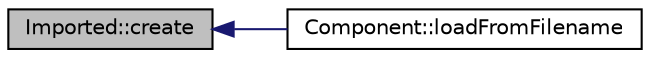 digraph "Imported::create"
{
  edge [fontname="Helvetica",fontsize="10",labelfontname="Helvetica",labelfontsize="10"];
  node [fontname="Helvetica",fontsize="10",shape=record];
  rankdir="LR";
  Node11 [label="Imported::create",height=0.2,width=0.4,color="black", fillcolor="grey75", style="filled", fontcolor="black"];
  Node11 -> Node12 [dir="back",color="midnightblue",fontsize="10",style="solid",fontname="Helvetica"];
  Node12 [label="Component::loadFromFilename",height=0.2,width=0.4,color="black", fillcolor="white", style="filled",URL="$classComponent.html#ad70a3380259b80f6ca78d2ffab49c217",tooltip="Loads an SCAD object from file. "];
}
